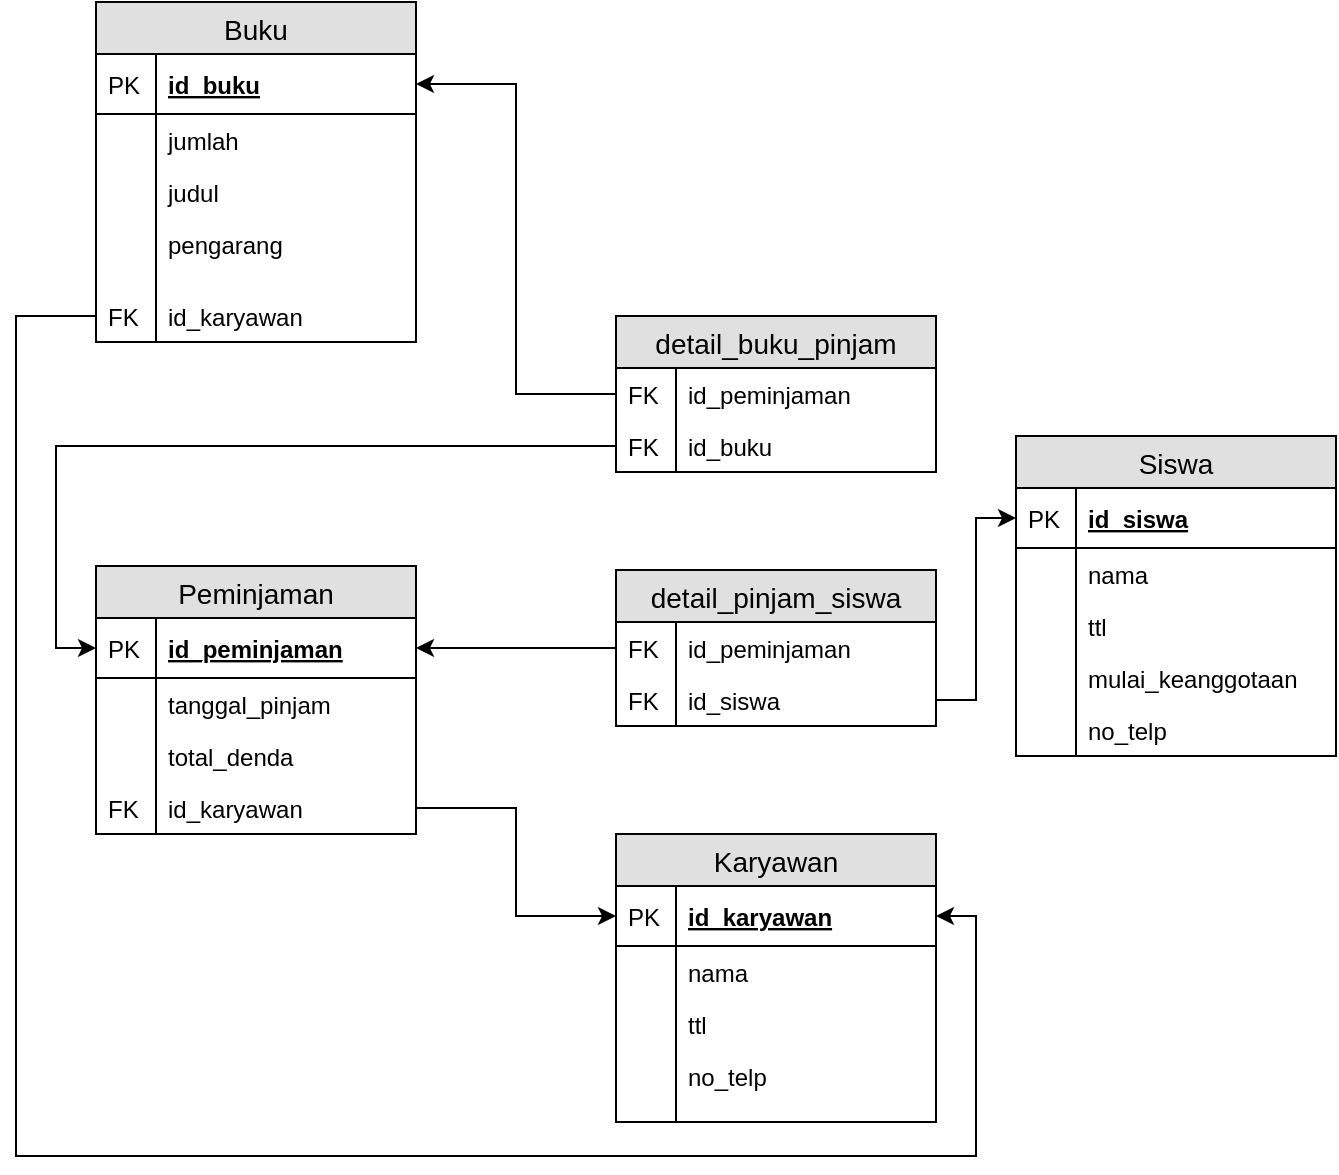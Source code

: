 <mxfile version="10.8.4" type="google"><diagram name="Page-1" id="9f46799a-70d6-7492-0946-bef42562c5a5"><mxGraphModel dx="1680" dy="968" grid="1" gridSize="10" guides="1" tooltips="1" connect="1" arrows="1" fold="1" page="1" pageScale="1" pageWidth="1100" pageHeight="850" background="#ffffff" math="0" shadow="0"><root><mxCell id="0"/><mxCell id="1" parent="0"/><mxCell id="ScvJpczQWOGChkIxfqP--1" value="Buku" style="swimlane;fontStyle=0;childLayout=stackLayout;horizontal=1;startSize=26;fillColor=#e0e0e0;horizontalStack=0;resizeParent=1;resizeParentMax=0;resizeLast=0;collapsible=1;marginBottom=0;swimlaneFillColor=#ffffff;align=center;fontSize=14;" vertex="1" parent="1"><mxGeometry x="230" y="128" width="160" height="170" as="geometry"/></mxCell><mxCell id="ScvJpczQWOGChkIxfqP--2" value="id_buku" style="shape=partialRectangle;top=0;left=0;right=0;bottom=1;align=left;verticalAlign=middle;fillColor=none;spacingLeft=34;spacingRight=4;overflow=hidden;rotatable=0;points=[[0,0.5],[1,0.5]];portConstraint=eastwest;dropTarget=0;fontStyle=5;fontSize=12;" vertex="1" parent="ScvJpczQWOGChkIxfqP--1"><mxGeometry y="26" width="160" height="30" as="geometry"/></mxCell><mxCell id="ScvJpczQWOGChkIxfqP--3" value="PK" style="shape=partialRectangle;top=0;left=0;bottom=0;fillColor=none;align=left;verticalAlign=middle;spacingLeft=4;spacingRight=4;overflow=hidden;rotatable=0;points=[];portConstraint=eastwest;part=1;fontSize=12;" vertex="1" connectable="0" parent="ScvJpczQWOGChkIxfqP--2"><mxGeometry width="30" height="30" as="geometry"/></mxCell><mxCell id="ScvJpczQWOGChkIxfqP--4" value="jumlah" style="shape=partialRectangle;top=0;left=0;right=0;bottom=0;align=left;verticalAlign=top;fillColor=none;spacingLeft=34;spacingRight=4;overflow=hidden;rotatable=0;points=[[0,0.5],[1,0.5]];portConstraint=eastwest;dropTarget=0;fontSize=12;" vertex="1" parent="ScvJpczQWOGChkIxfqP--1"><mxGeometry y="56" width="160" height="26" as="geometry"/></mxCell><mxCell id="ScvJpczQWOGChkIxfqP--5" value="" style="shape=partialRectangle;top=0;left=0;bottom=0;fillColor=none;align=left;verticalAlign=top;spacingLeft=4;spacingRight=4;overflow=hidden;rotatable=0;points=[];portConstraint=eastwest;part=1;fontSize=12;" vertex="1" connectable="0" parent="ScvJpczQWOGChkIxfqP--4"><mxGeometry width="30" height="26" as="geometry"/></mxCell><mxCell id="ScvJpczQWOGChkIxfqP--6" value="judul" style="shape=partialRectangle;top=0;left=0;right=0;bottom=0;align=left;verticalAlign=top;fillColor=none;spacingLeft=34;spacingRight=4;overflow=hidden;rotatable=0;points=[[0,0.5],[1,0.5]];portConstraint=eastwest;dropTarget=0;fontSize=12;" vertex="1" parent="ScvJpczQWOGChkIxfqP--1"><mxGeometry y="82" width="160" height="26" as="geometry"/></mxCell><mxCell id="ScvJpczQWOGChkIxfqP--7" value="" style="shape=partialRectangle;top=0;left=0;bottom=0;fillColor=none;align=left;verticalAlign=top;spacingLeft=4;spacingRight=4;overflow=hidden;rotatable=0;points=[];portConstraint=eastwest;part=1;fontSize=12;" vertex="1" connectable="0" parent="ScvJpczQWOGChkIxfqP--6"><mxGeometry width="30" height="26" as="geometry"/></mxCell><mxCell id="ScvJpczQWOGChkIxfqP--8" value="pengarang" style="shape=partialRectangle;top=0;left=0;right=0;bottom=0;align=left;verticalAlign=top;fillColor=none;spacingLeft=34;spacingRight=4;overflow=hidden;rotatable=0;points=[[0,0.5],[1,0.5]];portConstraint=eastwest;dropTarget=0;fontSize=12;" vertex="1" parent="ScvJpczQWOGChkIxfqP--1"><mxGeometry y="108" width="160" height="26" as="geometry"/></mxCell><mxCell id="ScvJpczQWOGChkIxfqP--9" value="" style="shape=partialRectangle;top=0;left=0;bottom=0;fillColor=none;align=left;verticalAlign=top;spacingLeft=4;spacingRight=4;overflow=hidden;rotatable=0;points=[];portConstraint=eastwest;part=1;fontSize=12;" vertex="1" connectable="0" parent="ScvJpczQWOGChkIxfqP--8"><mxGeometry width="30" height="26" as="geometry"/></mxCell><mxCell id="ScvJpczQWOGChkIxfqP--10" value="" style="shape=partialRectangle;top=0;left=0;right=0;bottom=0;align=left;verticalAlign=top;fillColor=none;spacingLeft=34;spacingRight=4;overflow=hidden;rotatable=0;points=[[0,0.5],[1,0.5]];portConstraint=eastwest;dropTarget=0;fontSize=12;" vertex="1" parent="ScvJpczQWOGChkIxfqP--1"><mxGeometry y="134" width="160" height="10" as="geometry"/></mxCell><mxCell id="ScvJpczQWOGChkIxfqP--11" value="" style="shape=partialRectangle;top=0;left=0;bottom=0;fillColor=none;align=left;verticalAlign=top;spacingLeft=4;spacingRight=4;overflow=hidden;rotatable=0;points=[];portConstraint=eastwest;part=1;fontSize=12;" vertex="1" connectable="0" parent="ScvJpczQWOGChkIxfqP--10"><mxGeometry width="30" height="10" as="geometry"/></mxCell><mxCell id="ScvJpczQWOGChkIxfqP--68" value="id_karyawan" style="shape=partialRectangle;top=0;left=0;right=0;bottom=1;align=left;verticalAlign=top;fillColor=none;spacingLeft=34;spacingRight=4;overflow=hidden;rotatable=0;points=[[0,0.5],[1,0.5]];portConstraint=eastwest;dropTarget=0;fontSize=12;" vertex="1" parent="ScvJpczQWOGChkIxfqP--1"><mxGeometry y="144" width="160" height="26" as="geometry"/></mxCell><mxCell id="ScvJpczQWOGChkIxfqP--69" value="FK" style="shape=partialRectangle;top=0;left=0;bottom=0;fillColor=none;align=left;verticalAlign=top;spacingLeft=4;spacingRight=4;overflow=hidden;rotatable=0;points=[];portConstraint=eastwest;part=1;fontSize=12;" vertex="1" connectable="0" parent="ScvJpczQWOGChkIxfqP--68"><mxGeometry width="30" height="26" as="geometry"/></mxCell><mxCell id="ScvJpczQWOGChkIxfqP--14" value="Karyawan" style="swimlane;fontStyle=0;childLayout=stackLayout;horizontal=1;startSize=26;fillColor=#e0e0e0;horizontalStack=0;resizeParent=1;resizeParentMax=0;resizeLast=0;collapsible=1;marginBottom=0;swimlaneFillColor=#ffffff;align=center;fontSize=14;" vertex="1" parent="1"><mxGeometry x="490" y="544" width="160" height="144" as="geometry"/></mxCell><mxCell id="ScvJpczQWOGChkIxfqP--15" value="id_karyawan" style="shape=partialRectangle;top=0;left=0;right=0;bottom=1;align=left;verticalAlign=middle;fillColor=none;spacingLeft=34;spacingRight=4;overflow=hidden;rotatable=0;points=[[0,0.5],[1,0.5]];portConstraint=eastwest;dropTarget=0;fontStyle=5;fontSize=12;" vertex="1" parent="ScvJpczQWOGChkIxfqP--14"><mxGeometry y="26" width="160" height="30" as="geometry"/></mxCell><mxCell id="ScvJpczQWOGChkIxfqP--16" value="PK" style="shape=partialRectangle;top=0;left=0;bottom=0;fillColor=none;align=left;verticalAlign=middle;spacingLeft=4;spacingRight=4;overflow=hidden;rotatable=0;points=[];portConstraint=eastwest;part=1;fontSize=12;" vertex="1" connectable="0" parent="ScvJpczQWOGChkIxfqP--15"><mxGeometry width="30" height="30" as="geometry"/></mxCell><mxCell id="ScvJpczQWOGChkIxfqP--17" value="nama" style="shape=partialRectangle;top=0;left=0;right=0;bottom=0;align=left;verticalAlign=top;fillColor=none;spacingLeft=34;spacingRight=4;overflow=hidden;rotatable=0;points=[[0,0.5],[1,0.5]];portConstraint=eastwest;dropTarget=0;fontSize=12;" vertex="1" parent="ScvJpczQWOGChkIxfqP--14"><mxGeometry y="56" width="160" height="26" as="geometry"/></mxCell><mxCell id="ScvJpczQWOGChkIxfqP--18" value="" style="shape=partialRectangle;top=0;left=0;bottom=0;fillColor=none;align=left;verticalAlign=top;spacingLeft=4;spacingRight=4;overflow=hidden;rotatable=0;points=[];portConstraint=eastwest;part=1;fontSize=12;" vertex="1" connectable="0" parent="ScvJpczQWOGChkIxfqP--17"><mxGeometry width="30" height="26" as="geometry"/></mxCell><mxCell id="ScvJpczQWOGChkIxfqP--19" value="ttl" style="shape=partialRectangle;top=0;left=0;right=0;bottom=0;align=left;verticalAlign=top;fillColor=none;spacingLeft=34;spacingRight=4;overflow=hidden;rotatable=0;points=[[0,0.5],[1,0.5]];portConstraint=eastwest;dropTarget=0;fontSize=12;" vertex="1" parent="ScvJpczQWOGChkIxfqP--14"><mxGeometry y="82" width="160" height="26" as="geometry"/></mxCell><mxCell id="ScvJpczQWOGChkIxfqP--20" value="" style="shape=partialRectangle;top=0;left=0;bottom=0;fillColor=none;align=left;verticalAlign=top;spacingLeft=4;spacingRight=4;overflow=hidden;rotatable=0;points=[];portConstraint=eastwest;part=1;fontSize=12;" vertex="1" connectable="0" parent="ScvJpczQWOGChkIxfqP--19"><mxGeometry width="30" height="26" as="geometry"/></mxCell><mxCell id="ScvJpczQWOGChkIxfqP--21" value="no_telp" style="shape=partialRectangle;top=0;left=0;right=0;bottom=0;align=left;verticalAlign=top;fillColor=none;spacingLeft=34;spacingRight=4;overflow=hidden;rotatable=0;points=[[0,0.5],[1,0.5]];portConstraint=eastwest;dropTarget=0;fontSize=12;" vertex="1" parent="ScvJpczQWOGChkIxfqP--14"><mxGeometry y="108" width="160" height="26" as="geometry"/></mxCell><mxCell id="ScvJpczQWOGChkIxfqP--22" value="" style="shape=partialRectangle;top=0;left=0;bottom=0;fillColor=none;align=left;verticalAlign=top;spacingLeft=4;spacingRight=4;overflow=hidden;rotatable=0;points=[];portConstraint=eastwest;part=1;fontSize=12;" vertex="1" connectable="0" parent="ScvJpczQWOGChkIxfqP--21"><mxGeometry width="30" height="26" as="geometry"/></mxCell><mxCell id="ScvJpczQWOGChkIxfqP--23" value="" style="shape=partialRectangle;top=0;left=0;right=0;bottom=0;align=left;verticalAlign=top;fillColor=none;spacingLeft=34;spacingRight=4;overflow=hidden;rotatable=0;points=[[0,0.5],[1,0.5]];portConstraint=eastwest;dropTarget=0;fontSize=12;" vertex="1" parent="ScvJpczQWOGChkIxfqP--14"><mxGeometry y="134" width="160" height="10" as="geometry"/></mxCell><mxCell id="ScvJpczQWOGChkIxfqP--24" value="" style="shape=partialRectangle;top=0;left=0;bottom=0;fillColor=none;align=left;verticalAlign=top;spacingLeft=4;spacingRight=4;overflow=hidden;rotatable=0;points=[];portConstraint=eastwest;part=1;fontSize=12;" vertex="1" connectable="0" parent="ScvJpczQWOGChkIxfqP--23"><mxGeometry width="30" height="10" as="geometry"/></mxCell><mxCell id="ScvJpczQWOGChkIxfqP--26" value="Peminjaman" style="swimlane;fontStyle=0;childLayout=stackLayout;horizontal=1;startSize=26;fillColor=#e0e0e0;horizontalStack=0;resizeParent=1;resizeParentMax=0;resizeLast=0;collapsible=1;marginBottom=0;swimlaneFillColor=#ffffff;align=center;fontSize=14;" vertex="1" parent="1"><mxGeometry x="230" y="410" width="160" height="134" as="geometry"/></mxCell><mxCell id="ScvJpczQWOGChkIxfqP--27" value="id_peminjaman" style="shape=partialRectangle;top=0;left=0;right=0;bottom=1;align=left;verticalAlign=middle;fillColor=none;spacingLeft=34;spacingRight=4;overflow=hidden;rotatable=0;points=[[0,0.5],[1,0.5]];portConstraint=eastwest;dropTarget=0;fontStyle=5;fontSize=12;" vertex="1" parent="ScvJpczQWOGChkIxfqP--26"><mxGeometry y="26" width="160" height="30" as="geometry"/></mxCell><mxCell id="ScvJpczQWOGChkIxfqP--28" value="PK" style="shape=partialRectangle;top=0;left=0;bottom=0;fillColor=none;align=left;verticalAlign=middle;spacingLeft=4;spacingRight=4;overflow=hidden;rotatable=0;points=[];portConstraint=eastwest;part=1;fontSize=12;" vertex="1" connectable="0" parent="ScvJpczQWOGChkIxfqP--27"><mxGeometry width="30" height="30" as="geometry"/></mxCell><mxCell id="ScvJpczQWOGChkIxfqP--29" value="tanggal_pinjam" style="shape=partialRectangle;top=0;left=0;right=0;bottom=0;align=left;verticalAlign=top;fillColor=none;spacingLeft=34;spacingRight=4;overflow=hidden;rotatable=0;points=[[0,0.5],[1,0.5]];portConstraint=eastwest;dropTarget=0;fontSize=12;" vertex="1" parent="ScvJpczQWOGChkIxfqP--26"><mxGeometry y="56" width="160" height="26" as="geometry"/></mxCell><mxCell id="ScvJpczQWOGChkIxfqP--30" value="" style="shape=partialRectangle;top=0;left=0;bottom=0;fillColor=none;align=left;verticalAlign=top;spacingLeft=4;spacingRight=4;overflow=hidden;rotatable=0;points=[];portConstraint=eastwest;part=1;fontSize=12;" vertex="1" connectable="0" parent="ScvJpczQWOGChkIxfqP--29"><mxGeometry width="30" height="26" as="geometry"/></mxCell><mxCell id="ScvJpczQWOGChkIxfqP--40" value="total_denda" style="shape=partialRectangle;top=0;left=0;right=0;bottom=0;align=left;verticalAlign=top;fillColor=none;spacingLeft=34;spacingRight=4;overflow=hidden;rotatable=0;points=[[0,0.5],[1,0.5]];portConstraint=eastwest;dropTarget=0;fontSize=12;" vertex="1" parent="ScvJpczQWOGChkIxfqP--26"><mxGeometry y="82" width="160" height="26" as="geometry"/></mxCell><mxCell id="ScvJpczQWOGChkIxfqP--41" value="" style="shape=partialRectangle;top=0;left=0;bottom=0;fillColor=none;align=left;verticalAlign=top;spacingLeft=4;spacingRight=4;overflow=hidden;rotatable=0;points=[];portConstraint=eastwest;part=1;fontSize=12;" vertex="1" connectable="0" parent="ScvJpczQWOGChkIxfqP--40"><mxGeometry width="30" height="26" as="geometry"/></mxCell><mxCell id="ScvJpczQWOGChkIxfqP--60" value="id_karyawan" style="shape=partialRectangle;top=0;left=0;right=0;bottom=1;align=left;verticalAlign=top;fillColor=none;spacingLeft=34;spacingRight=4;overflow=hidden;rotatable=0;points=[[0,0.5],[1,0.5]];portConstraint=eastwest;dropTarget=0;fontSize=12;" vertex="1" parent="ScvJpczQWOGChkIxfqP--26"><mxGeometry y="108" width="160" height="26" as="geometry"/></mxCell><mxCell id="ScvJpczQWOGChkIxfqP--61" value="FK" style="shape=partialRectangle;top=0;left=0;bottom=0;fillColor=none;align=left;verticalAlign=top;spacingLeft=4;spacingRight=4;overflow=hidden;rotatable=0;points=[];portConstraint=eastwest;part=1;fontSize=12;" vertex="1" connectable="0" parent="ScvJpczQWOGChkIxfqP--60"><mxGeometry width="30" height="26" as="geometry"/></mxCell><mxCell id="ScvJpczQWOGChkIxfqP--42" value="Siswa" style="swimlane;fontStyle=0;childLayout=stackLayout;horizontal=1;startSize=26;fillColor=#e0e0e0;horizontalStack=0;resizeParent=1;resizeParentMax=0;resizeLast=0;collapsible=1;marginBottom=0;swimlaneFillColor=#ffffff;align=center;fontSize=14;" vertex="1" parent="1"><mxGeometry x="690" y="345" width="160" height="160" as="geometry"/></mxCell><mxCell id="ScvJpczQWOGChkIxfqP--43" value="id_siswa" style="shape=partialRectangle;top=0;left=0;right=0;bottom=1;align=left;verticalAlign=middle;fillColor=none;spacingLeft=34;spacingRight=4;overflow=hidden;rotatable=0;points=[[0,0.5],[1,0.5]];portConstraint=eastwest;dropTarget=0;fontStyle=5;fontSize=12;" vertex="1" parent="ScvJpczQWOGChkIxfqP--42"><mxGeometry y="26" width="160" height="30" as="geometry"/></mxCell><mxCell id="ScvJpczQWOGChkIxfqP--44" value="PK" style="shape=partialRectangle;top=0;left=0;bottom=0;fillColor=none;align=left;verticalAlign=middle;spacingLeft=4;spacingRight=4;overflow=hidden;rotatable=0;points=[];portConstraint=eastwest;part=1;fontSize=12;" vertex="1" connectable="0" parent="ScvJpczQWOGChkIxfqP--43"><mxGeometry width="30" height="30" as="geometry"/></mxCell><mxCell id="ScvJpczQWOGChkIxfqP--45" value="nama" style="shape=partialRectangle;top=0;left=0;right=0;bottom=0;align=left;verticalAlign=top;fillColor=none;spacingLeft=34;spacingRight=4;overflow=hidden;rotatable=0;points=[[0,0.5],[1,0.5]];portConstraint=eastwest;dropTarget=0;fontSize=12;" vertex="1" parent="ScvJpczQWOGChkIxfqP--42"><mxGeometry y="56" width="160" height="26" as="geometry"/></mxCell><mxCell id="ScvJpczQWOGChkIxfqP--46" value="" style="shape=partialRectangle;top=0;left=0;bottom=0;fillColor=none;align=left;verticalAlign=top;spacingLeft=4;spacingRight=4;overflow=hidden;rotatable=0;points=[];portConstraint=eastwest;part=1;fontSize=12;" vertex="1" connectable="0" parent="ScvJpczQWOGChkIxfqP--45"><mxGeometry width="30" height="26" as="geometry"/></mxCell><mxCell id="ScvJpczQWOGChkIxfqP--49" value="ttl" style="shape=partialRectangle;top=0;left=0;right=0;bottom=0;align=left;verticalAlign=top;fillColor=none;spacingLeft=34;spacingRight=4;overflow=hidden;rotatable=0;points=[[0,0.5],[1,0.5]];portConstraint=eastwest;dropTarget=0;fontSize=12;" vertex="1" parent="ScvJpczQWOGChkIxfqP--42"><mxGeometry y="82" width="160" height="26" as="geometry"/></mxCell><mxCell id="ScvJpczQWOGChkIxfqP--50" value="" style="shape=partialRectangle;top=0;left=0;bottom=0;fillColor=none;align=left;verticalAlign=top;spacingLeft=4;spacingRight=4;overflow=hidden;rotatable=0;points=[];portConstraint=eastwest;part=1;fontSize=12;" vertex="1" connectable="0" parent="ScvJpczQWOGChkIxfqP--49"><mxGeometry width="30" height="26" as="geometry"/></mxCell><mxCell id="ScvJpczQWOGChkIxfqP--47" value="mulai_keanggotaan" style="shape=partialRectangle;top=0;left=0;right=0;bottom=0;align=left;verticalAlign=top;fillColor=none;spacingLeft=34;spacingRight=4;overflow=hidden;rotatable=0;points=[[0,0.5],[1,0.5]];portConstraint=eastwest;dropTarget=0;fontSize=12;" vertex="1" parent="ScvJpczQWOGChkIxfqP--42"><mxGeometry y="108" width="160" height="26" as="geometry"/></mxCell><mxCell id="ScvJpczQWOGChkIxfqP--48" value="" style="shape=partialRectangle;top=0;left=0;bottom=0;fillColor=none;align=left;verticalAlign=top;spacingLeft=4;spacingRight=4;overflow=hidden;rotatable=0;points=[];portConstraint=eastwest;part=1;fontSize=12;" vertex="1" connectable="0" parent="ScvJpczQWOGChkIxfqP--47"><mxGeometry width="30" height="26" as="geometry"/></mxCell><mxCell id="ScvJpczQWOGChkIxfqP--51" value="no_telp" style="shape=partialRectangle;top=0;left=0;right=0;bottom=0;align=left;verticalAlign=top;fillColor=none;spacingLeft=34;spacingRight=4;overflow=hidden;rotatable=0;points=[[0,0.5],[1,0.5]];portConstraint=eastwest;dropTarget=0;fontSize=12;" vertex="1" parent="ScvJpczQWOGChkIxfqP--42"><mxGeometry y="134" width="160" height="26" as="geometry"/></mxCell><mxCell id="ScvJpczQWOGChkIxfqP--52" value="" style="shape=partialRectangle;top=0;left=0;bottom=0;fillColor=none;align=left;verticalAlign=top;spacingLeft=4;spacingRight=4;overflow=hidden;rotatable=0;points=[];portConstraint=eastwest;part=1;fontSize=12;" vertex="1" connectable="0" parent="ScvJpczQWOGChkIxfqP--51"><mxGeometry width="30" height="26" as="geometry"/></mxCell><mxCell id="ScvJpczQWOGChkIxfqP--53" value="detail_pinjam_siswa" style="swimlane;fontStyle=0;childLayout=stackLayout;horizontal=1;startSize=26;fillColor=#e0e0e0;horizontalStack=0;resizeParent=1;resizeParentMax=0;resizeLast=0;collapsible=1;marginBottom=0;swimlaneFillColor=#ffffff;align=center;fontSize=14;" vertex="1" parent="1"><mxGeometry x="490" y="412" width="160" height="78" as="geometry"/></mxCell><mxCell id="ScvJpczQWOGChkIxfqP--56" value="id_peminjaman" style="shape=partialRectangle;top=0;left=0;right=0;bottom=0;align=left;verticalAlign=top;fillColor=none;spacingLeft=34;spacingRight=4;overflow=hidden;rotatable=0;points=[[0,0.5],[1,0.5]];portConstraint=eastwest;dropTarget=0;fontSize=12;" vertex="1" parent="ScvJpczQWOGChkIxfqP--53"><mxGeometry y="26" width="160" height="26" as="geometry"/></mxCell><mxCell id="ScvJpczQWOGChkIxfqP--57" value="FK" style="shape=partialRectangle;top=0;left=0;bottom=0;fillColor=none;align=left;verticalAlign=top;spacingLeft=4;spacingRight=4;overflow=hidden;rotatable=0;points=[];portConstraint=eastwest;part=1;fontSize=12;" vertex="1" connectable="0" parent="ScvJpczQWOGChkIxfqP--56"><mxGeometry width="30" height="26" as="geometry"/></mxCell><mxCell id="ScvJpczQWOGChkIxfqP--58" value="id_siswa" style="shape=partialRectangle;top=0;left=0;right=0;bottom=0;align=left;verticalAlign=top;fillColor=none;spacingLeft=34;spacingRight=4;overflow=hidden;rotatable=0;points=[[0,0.5],[1,0.5]];portConstraint=eastwest;dropTarget=0;fontSize=12;" vertex="1" parent="ScvJpczQWOGChkIxfqP--53"><mxGeometry y="52" width="160" height="26" as="geometry"/></mxCell><mxCell id="ScvJpczQWOGChkIxfqP--59" value="FK" style="shape=partialRectangle;top=0;left=0;bottom=0;fillColor=none;align=left;verticalAlign=top;spacingLeft=4;spacingRight=4;overflow=hidden;rotatable=0;points=[];portConstraint=eastwest;part=1;fontSize=12;" vertex="1" connectable="0" parent="ScvJpczQWOGChkIxfqP--58"><mxGeometry width="30" height="26" as="geometry"/></mxCell><mxCell id="ScvJpczQWOGChkIxfqP--64" style="edgeStyle=orthogonalEdgeStyle;rounded=0;orthogonalLoop=1;jettySize=auto;html=1;exitX=1;exitY=0.5;exitDx=0;exitDy=0;entryX=0;entryY=0.5;entryDx=0;entryDy=0;" edge="1" parent="1" source="ScvJpczQWOGChkIxfqP--58" target="ScvJpczQWOGChkIxfqP--43"><mxGeometry relative="1" as="geometry"/></mxCell><mxCell id="ScvJpczQWOGChkIxfqP--66" style="edgeStyle=orthogonalEdgeStyle;rounded=0;orthogonalLoop=1;jettySize=auto;html=1;exitX=0;exitY=0.5;exitDx=0;exitDy=0;entryX=1;entryY=0.5;entryDx=0;entryDy=0;" edge="1" parent="1" source="ScvJpczQWOGChkIxfqP--56" target="ScvJpczQWOGChkIxfqP--27"><mxGeometry relative="1" as="geometry"/></mxCell><mxCell id="ScvJpczQWOGChkIxfqP--67" style="edgeStyle=orthogonalEdgeStyle;rounded=0;orthogonalLoop=1;jettySize=auto;html=1;exitX=1;exitY=0.5;exitDx=0;exitDy=0;entryX=0;entryY=0.5;entryDx=0;entryDy=0;" edge="1" parent="1" source="ScvJpczQWOGChkIxfqP--60" target="ScvJpczQWOGChkIxfqP--15"><mxGeometry relative="1" as="geometry"/></mxCell><mxCell id="ScvJpczQWOGChkIxfqP--70" style="edgeStyle=orthogonalEdgeStyle;rounded=0;orthogonalLoop=1;jettySize=auto;html=1;exitX=0;exitY=0.5;exitDx=0;exitDy=0;entryX=1;entryY=0.5;entryDx=0;entryDy=0;" edge="1" parent="1" source="ScvJpczQWOGChkIxfqP--68" target="ScvJpczQWOGChkIxfqP--15"><mxGeometry relative="1" as="geometry"><Array as="points"><mxPoint x="190" y="285"/><mxPoint x="190" y="705"/><mxPoint x="670" y="705"/><mxPoint x="670" y="585"/></Array></mxGeometry></mxCell><mxCell id="ScvJpczQWOGChkIxfqP--73" value="detail_buku_pinjam" style="swimlane;fontStyle=0;childLayout=stackLayout;horizontal=1;startSize=26;fillColor=#e0e0e0;horizontalStack=0;resizeParent=1;resizeParentMax=0;resizeLast=0;collapsible=1;marginBottom=0;swimlaneFillColor=#ffffff;align=center;fontSize=14;" vertex="1" parent="1"><mxGeometry x="490" y="285" width="160" height="78" as="geometry"/></mxCell><mxCell id="ScvJpczQWOGChkIxfqP--74" value="id_peminjaman" style="shape=partialRectangle;top=0;left=0;right=0;bottom=0;align=left;verticalAlign=top;fillColor=none;spacingLeft=34;spacingRight=4;overflow=hidden;rotatable=0;points=[[0,0.5],[1,0.5]];portConstraint=eastwest;dropTarget=0;fontSize=12;" vertex="1" parent="ScvJpczQWOGChkIxfqP--73"><mxGeometry y="26" width="160" height="26" as="geometry"/></mxCell><mxCell id="ScvJpczQWOGChkIxfqP--75" value="FK" style="shape=partialRectangle;top=0;left=0;bottom=0;fillColor=none;align=left;verticalAlign=top;spacingLeft=4;spacingRight=4;overflow=hidden;rotatable=0;points=[];portConstraint=eastwest;part=1;fontSize=12;" vertex="1" connectable="0" parent="ScvJpczQWOGChkIxfqP--74"><mxGeometry width="30" height="26" as="geometry"/></mxCell><mxCell id="ScvJpczQWOGChkIxfqP--76" value="id_buku" style="shape=partialRectangle;top=0;left=0;right=0;bottom=0;align=left;verticalAlign=top;fillColor=none;spacingLeft=34;spacingRight=4;overflow=hidden;rotatable=0;points=[[0,0.5],[1,0.5]];portConstraint=eastwest;dropTarget=0;fontSize=12;" vertex="1" parent="ScvJpczQWOGChkIxfqP--73"><mxGeometry y="52" width="160" height="26" as="geometry"/></mxCell><mxCell id="ScvJpczQWOGChkIxfqP--77" value="FK" style="shape=partialRectangle;top=0;left=0;bottom=0;fillColor=none;align=left;verticalAlign=top;spacingLeft=4;spacingRight=4;overflow=hidden;rotatable=0;points=[];portConstraint=eastwest;part=1;fontSize=12;" vertex="1" connectable="0" parent="ScvJpczQWOGChkIxfqP--76"><mxGeometry width="30" height="26" as="geometry"/></mxCell><mxCell id="ScvJpczQWOGChkIxfqP--78" style="edgeStyle=orthogonalEdgeStyle;rounded=0;orthogonalLoop=1;jettySize=auto;html=1;exitX=0;exitY=0.5;exitDx=0;exitDy=0;entryX=0;entryY=0.5;entryDx=0;entryDy=0;" edge="1" parent="1" source="ScvJpczQWOGChkIxfqP--76" target="ScvJpczQWOGChkIxfqP--27"><mxGeometry relative="1" as="geometry"/></mxCell><mxCell id="ScvJpczQWOGChkIxfqP--79" style="edgeStyle=orthogonalEdgeStyle;rounded=0;orthogonalLoop=1;jettySize=auto;html=1;exitX=0;exitY=0.5;exitDx=0;exitDy=0;entryX=1;entryY=0.5;entryDx=0;entryDy=0;" edge="1" parent="1" source="ScvJpczQWOGChkIxfqP--74" target="ScvJpczQWOGChkIxfqP--2"><mxGeometry relative="1" as="geometry"/></mxCell></root></mxGraphModel></diagram></mxfile>